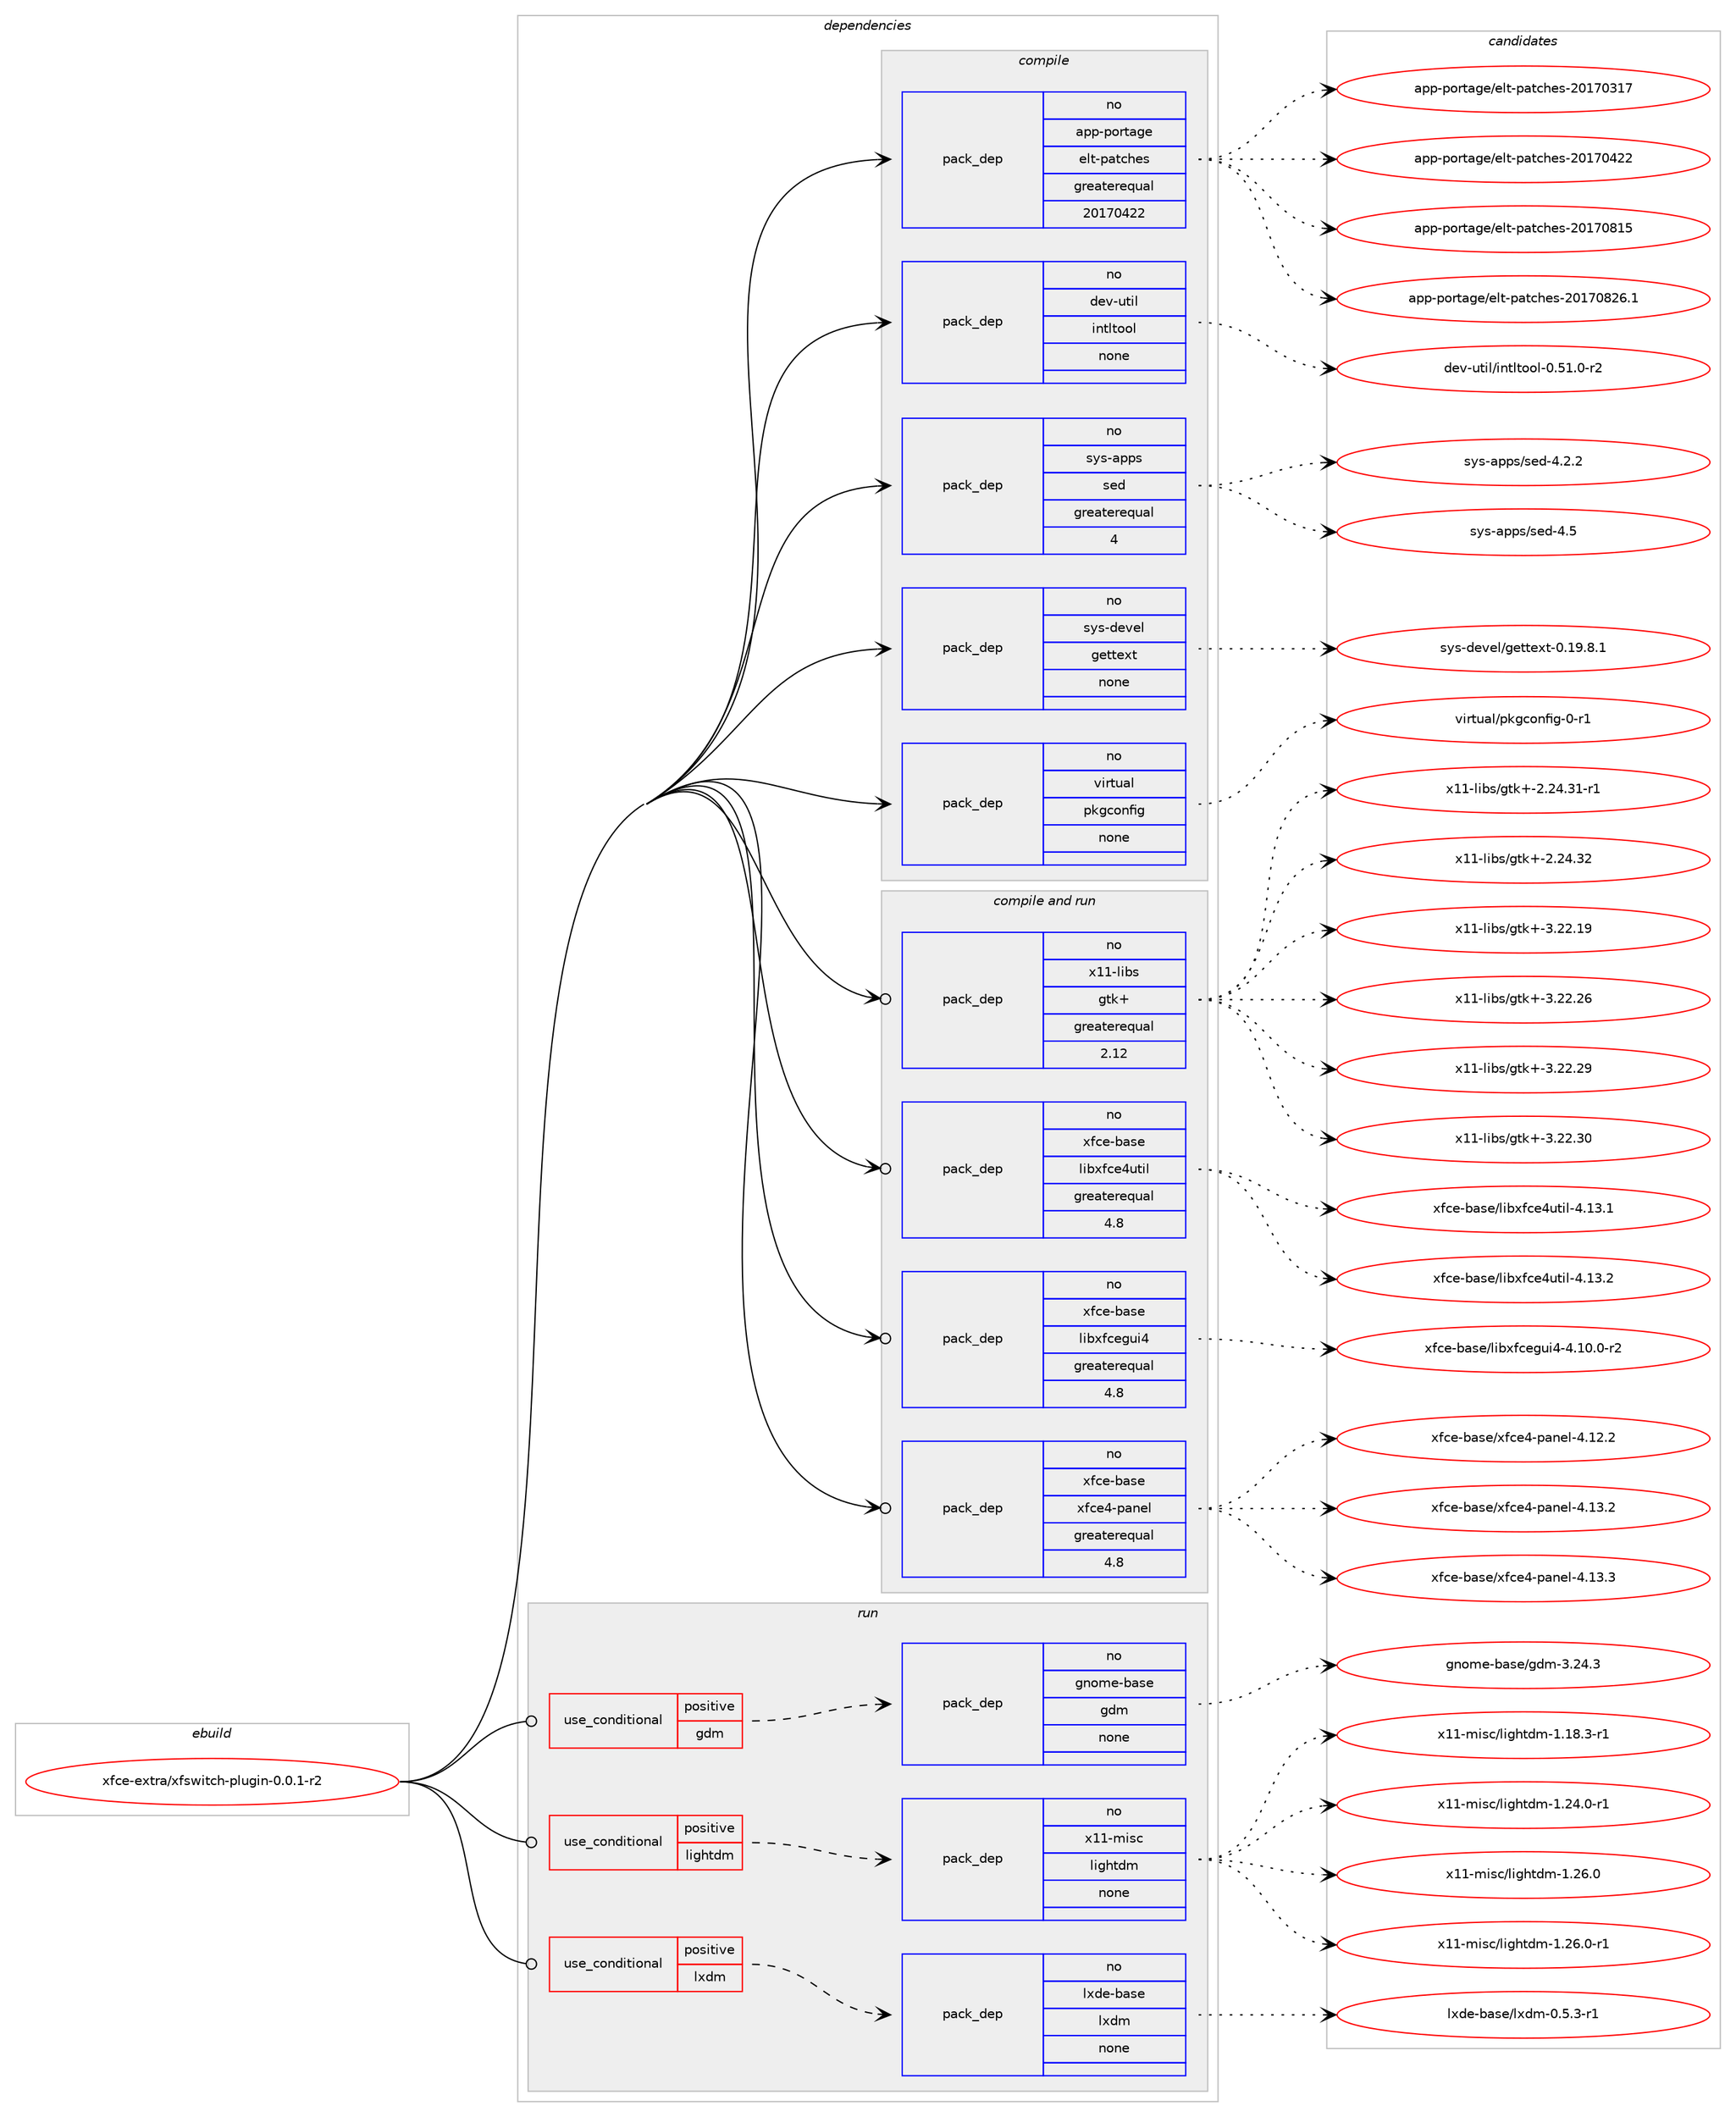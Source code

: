 digraph prolog {

# *************
# Graph options
# *************

newrank=true;
concentrate=true;
compound=true;
graph [rankdir=LR,fontname=Helvetica,fontsize=10,ranksep=1.5];#, ranksep=2.5, nodesep=0.2];
edge  [arrowhead=vee];
node  [fontname=Helvetica,fontsize=10];

# **********
# The ebuild
# **********

subgraph cluster_leftcol {
color=gray;
rank=same;
label=<<i>ebuild</i>>;
id [label="xfce-extra/xfswitch-plugin-0.0.1-r2", color=red, width=4, href="../xfce-extra/xfswitch-plugin-0.0.1-r2.svg"];
}

# ****************
# The dependencies
# ****************

subgraph cluster_midcol {
color=gray;
label=<<i>dependencies</i>>;
subgraph cluster_compile {
fillcolor="#eeeeee";
style=filled;
label=<<i>compile</i>>;
subgraph pack7948 {
dependency9991 [label=<<TABLE BORDER="0" CELLBORDER="1" CELLSPACING="0" CELLPADDING="4" WIDTH="220"><TR><TD ROWSPAN="6" CELLPADDING="30">pack_dep</TD></TR><TR><TD WIDTH="110">no</TD></TR><TR><TD>app-portage</TD></TR><TR><TD>elt-patches</TD></TR><TR><TD>greaterequal</TD></TR><TR><TD>20170422</TD></TR></TABLE>>, shape=none, color=blue];
}
id:e -> dependency9991:w [weight=20,style="solid",arrowhead="vee"];
subgraph pack7949 {
dependency9992 [label=<<TABLE BORDER="0" CELLBORDER="1" CELLSPACING="0" CELLPADDING="4" WIDTH="220"><TR><TD ROWSPAN="6" CELLPADDING="30">pack_dep</TD></TR><TR><TD WIDTH="110">no</TD></TR><TR><TD>dev-util</TD></TR><TR><TD>intltool</TD></TR><TR><TD>none</TD></TR><TR><TD></TD></TR></TABLE>>, shape=none, color=blue];
}
id:e -> dependency9992:w [weight=20,style="solid",arrowhead="vee"];
subgraph pack7950 {
dependency9993 [label=<<TABLE BORDER="0" CELLBORDER="1" CELLSPACING="0" CELLPADDING="4" WIDTH="220"><TR><TD ROWSPAN="6" CELLPADDING="30">pack_dep</TD></TR><TR><TD WIDTH="110">no</TD></TR><TR><TD>sys-apps</TD></TR><TR><TD>sed</TD></TR><TR><TD>greaterequal</TD></TR><TR><TD>4</TD></TR></TABLE>>, shape=none, color=blue];
}
id:e -> dependency9993:w [weight=20,style="solid",arrowhead="vee"];
subgraph pack7951 {
dependency9994 [label=<<TABLE BORDER="0" CELLBORDER="1" CELLSPACING="0" CELLPADDING="4" WIDTH="220"><TR><TD ROWSPAN="6" CELLPADDING="30">pack_dep</TD></TR><TR><TD WIDTH="110">no</TD></TR><TR><TD>sys-devel</TD></TR><TR><TD>gettext</TD></TR><TR><TD>none</TD></TR><TR><TD></TD></TR></TABLE>>, shape=none, color=blue];
}
id:e -> dependency9994:w [weight=20,style="solid",arrowhead="vee"];
subgraph pack7952 {
dependency9995 [label=<<TABLE BORDER="0" CELLBORDER="1" CELLSPACING="0" CELLPADDING="4" WIDTH="220"><TR><TD ROWSPAN="6" CELLPADDING="30">pack_dep</TD></TR><TR><TD WIDTH="110">no</TD></TR><TR><TD>virtual</TD></TR><TR><TD>pkgconfig</TD></TR><TR><TD>none</TD></TR><TR><TD></TD></TR></TABLE>>, shape=none, color=blue];
}
id:e -> dependency9995:w [weight=20,style="solid",arrowhead="vee"];
}
subgraph cluster_compileandrun {
fillcolor="#eeeeee";
style=filled;
label=<<i>compile and run</i>>;
subgraph pack7953 {
dependency9996 [label=<<TABLE BORDER="0" CELLBORDER="1" CELLSPACING="0" CELLPADDING="4" WIDTH="220"><TR><TD ROWSPAN="6" CELLPADDING="30">pack_dep</TD></TR><TR><TD WIDTH="110">no</TD></TR><TR><TD>x11-libs</TD></TR><TR><TD>gtk+</TD></TR><TR><TD>greaterequal</TD></TR><TR><TD>2.12</TD></TR></TABLE>>, shape=none, color=blue];
}
id:e -> dependency9996:w [weight=20,style="solid",arrowhead="odotvee"];
subgraph pack7954 {
dependency9997 [label=<<TABLE BORDER="0" CELLBORDER="1" CELLSPACING="0" CELLPADDING="4" WIDTH="220"><TR><TD ROWSPAN="6" CELLPADDING="30">pack_dep</TD></TR><TR><TD WIDTH="110">no</TD></TR><TR><TD>xfce-base</TD></TR><TR><TD>libxfce4util</TD></TR><TR><TD>greaterequal</TD></TR><TR><TD>4.8</TD></TR></TABLE>>, shape=none, color=blue];
}
id:e -> dependency9997:w [weight=20,style="solid",arrowhead="odotvee"];
subgraph pack7955 {
dependency9998 [label=<<TABLE BORDER="0" CELLBORDER="1" CELLSPACING="0" CELLPADDING="4" WIDTH="220"><TR><TD ROWSPAN="6" CELLPADDING="30">pack_dep</TD></TR><TR><TD WIDTH="110">no</TD></TR><TR><TD>xfce-base</TD></TR><TR><TD>libxfcegui4</TD></TR><TR><TD>greaterequal</TD></TR><TR><TD>4.8</TD></TR></TABLE>>, shape=none, color=blue];
}
id:e -> dependency9998:w [weight=20,style="solid",arrowhead="odotvee"];
subgraph pack7956 {
dependency9999 [label=<<TABLE BORDER="0" CELLBORDER="1" CELLSPACING="0" CELLPADDING="4" WIDTH="220"><TR><TD ROWSPAN="6" CELLPADDING="30">pack_dep</TD></TR><TR><TD WIDTH="110">no</TD></TR><TR><TD>xfce-base</TD></TR><TR><TD>xfce4-panel</TD></TR><TR><TD>greaterequal</TD></TR><TR><TD>4.8</TD></TR></TABLE>>, shape=none, color=blue];
}
id:e -> dependency9999:w [weight=20,style="solid",arrowhead="odotvee"];
}
subgraph cluster_run {
fillcolor="#eeeeee";
style=filled;
label=<<i>run</i>>;
subgraph cond1773 {
dependency10000 [label=<<TABLE BORDER="0" CELLBORDER="1" CELLSPACING="0" CELLPADDING="4"><TR><TD ROWSPAN="3" CELLPADDING="10">use_conditional</TD></TR><TR><TD>positive</TD></TR><TR><TD>gdm</TD></TR></TABLE>>, shape=none, color=red];
subgraph pack7957 {
dependency10001 [label=<<TABLE BORDER="0" CELLBORDER="1" CELLSPACING="0" CELLPADDING="4" WIDTH="220"><TR><TD ROWSPAN="6" CELLPADDING="30">pack_dep</TD></TR><TR><TD WIDTH="110">no</TD></TR><TR><TD>gnome-base</TD></TR><TR><TD>gdm</TD></TR><TR><TD>none</TD></TR><TR><TD></TD></TR></TABLE>>, shape=none, color=blue];
}
dependency10000:e -> dependency10001:w [weight=20,style="dashed",arrowhead="vee"];
}
id:e -> dependency10000:w [weight=20,style="solid",arrowhead="odot"];
subgraph cond1774 {
dependency10002 [label=<<TABLE BORDER="0" CELLBORDER="1" CELLSPACING="0" CELLPADDING="4"><TR><TD ROWSPAN="3" CELLPADDING="10">use_conditional</TD></TR><TR><TD>positive</TD></TR><TR><TD>lightdm</TD></TR></TABLE>>, shape=none, color=red];
subgraph pack7958 {
dependency10003 [label=<<TABLE BORDER="0" CELLBORDER="1" CELLSPACING="0" CELLPADDING="4" WIDTH="220"><TR><TD ROWSPAN="6" CELLPADDING="30">pack_dep</TD></TR><TR><TD WIDTH="110">no</TD></TR><TR><TD>x11-misc</TD></TR><TR><TD>lightdm</TD></TR><TR><TD>none</TD></TR><TR><TD></TD></TR></TABLE>>, shape=none, color=blue];
}
dependency10002:e -> dependency10003:w [weight=20,style="dashed",arrowhead="vee"];
}
id:e -> dependency10002:w [weight=20,style="solid",arrowhead="odot"];
subgraph cond1775 {
dependency10004 [label=<<TABLE BORDER="0" CELLBORDER="1" CELLSPACING="0" CELLPADDING="4"><TR><TD ROWSPAN="3" CELLPADDING="10">use_conditional</TD></TR><TR><TD>positive</TD></TR><TR><TD>lxdm</TD></TR></TABLE>>, shape=none, color=red];
subgraph pack7959 {
dependency10005 [label=<<TABLE BORDER="0" CELLBORDER="1" CELLSPACING="0" CELLPADDING="4" WIDTH="220"><TR><TD ROWSPAN="6" CELLPADDING="30">pack_dep</TD></TR><TR><TD WIDTH="110">no</TD></TR><TR><TD>lxde-base</TD></TR><TR><TD>lxdm</TD></TR><TR><TD>none</TD></TR><TR><TD></TD></TR></TABLE>>, shape=none, color=blue];
}
dependency10004:e -> dependency10005:w [weight=20,style="dashed",arrowhead="vee"];
}
id:e -> dependency10004:w [weight=20,style="solid",arrowhead="odot"];
}
}

# **************
# The candidates
# **************

subgraph cluster_choices {
rank=same;
color=gray;
label=<<i>candidates</i>>;

subgraph choice7948 {
color=black;
nodesep=1;
choice97112112451121111141169710310147101108116451129711699104101115455048495548514955 [label="app-portage/elt-patches-20170317", color=red, width=4,href="../app-portage/elt-patches-20170317.svg"];
choice97112112451121111141169710310147101108116451129711699104101115455048495548525050 [label="app-portage/elt-patches-20170422", color=red, width=4,href="../app-portage/elt-patches-20170422.svg"];
choice97112112451121111141169710310147101108116451129711699104101115455048495548564953 [label="app-portage/elt-patches-20170815", color=red, width=4,href="../app-portage/elt-patches-20170815.svg"];
choice971121124511211111411697103101471011081164511297116991041011154550484955485650544649 [label="app-portage/elt-patches-20170826.1", color=red, width=4,href="../app-portage/elt-patches-20170826.1.svg"];
dependency9991:e -> choice97112112451121111141169710310147101108116451129711699104101115455048495548514955:w [style=dotted,weight="100"];
dependency9991:e -> choice97112112451121111141169710310147101108116451129711699104101115455048495548525050:w [style=dotted,weight="100"];
dependency9991:e -> choice97112112451121111141169710310147101108116451129711699104101115455048495548564953:w [style=dotted,weight="100"];
dependency9991:e -> choice971121124511211111411697103101471011081164511297116991041011154550484955485650544649:w [style=dotted,weight="100"];
}
subgraph choice7949 {
color=black;
nodesep=1;
choice1001011184511711610510847105110116108116111111108454846534946484511450 [label="dev-util/intltool-0.51.0-r2", color=red, width=4,href="../dev-util/intltool-0.51.0-r2.svg"];
dependency9992:e -> choice1001011184511711610510847105110116108116111111108454846534946484511450:w [style=dotted,weight="100"];
}
subgraph choice7950 {
color=black;
nodesep=1;
choice115121115459711211211547115101100455246504650 [label="sys-apps/sed-4.2.2", color=red, width=4,href="../sys-apps/sed-4.2.2.svg"];
choice11512111545971121121154711510110045524653 [label="sys-apps/sed-4.5", color=red, width=4,href="../sys-apps/sed-4.5.svg"];
dependency9993:e -> choice115121115459711211211547115101100455246504650:w [style=dotted,weight="100"];
dependency9993:e -> choice11512111545971121121154711510110045524653:w [style=dotted,weight="100"];
}
subgraph choice7951 {
color=black;
nodesep=1;
choice1151211154510010111810110847103101116116101120116454846495746564649 [label="sys-devel/gettext-0.19.8.1", color=red, width=4,href="../sys-devel/gettext-0.19.8.1.svg"];
dependency9994:e -> choice1151211154510010111810110847103101116116101120116454846495746564649:w [style=dotted,weight="100"];
}
subgraph choice7952 {
color=black;
nodesep=1;
choice11810511411611797108471121071039911111010210510345484511449 [label="virtual/pkgconfig-0-r1", color=red, width=4,href="../virtual/pkgconfig-0-r1.svg"];
dependency9995:e -> choice11810511411611797108471121071039911111010210510345484511449:w [style=dotted,weight="100"];
}
subgraph choice7953 {
color=black;
nodesep=1;
choice12049494510810598115471031161074345504650524651494511449 [label="x11-libs/gtk+-2.24.31-r1", color=red, width=4,href="../x11-libs/gtk+-2.24.31-r1.svg"];
choice1204949451081059811547103116107434550465052465150 [label="x11-libs/gtk+-2.24.32", color=red, width=4,href="../x11-libs/gtk+-2.24.32.svg"];
choice1204949451081059811547103116107434551465050464957 [label="x11-libs/gtk+-3.22.19", color=red, width=4,href="../x11-libs/gtk+-3.22.19.svg"];
choice1204949451081059811547103116107434551465050465054 [label="x11-libs/gtk+-3.22.26", color=red, width=4,href="../x11-libs/gtk+-3.22.26.svg"];
choice1204949451081059811547103116107434551465050465057 [label="x11-libs/gtk+-3.22.29", color=red, width=4,href="../x11-libs/gtk+-3.22.29.svg"];
choice1204949451081059811547103116107434551465050465148 [label="x11-libs/gtk+-3.22.30", color=red, width=4,href="../x11-libs/gtk+-3.22.30.svg"];
dependency9996:e -> choice12049494510810598115471031161074345504650524651494511449:w [style=dotted,weight="100"];
dependency9996:e -> choice1204949451081059811547103116107434550465052465150:w [style=dotted,weight="100"];
dependency9996:e -> choice1204949451081059811547103116107434551465050464957:w [style=dotted,weight="100"];
dependency9996:e -> choice1204949451081059811547103116107434551465050465054:w [style=dotted,weight="100"];
dependency9996:e -> choice1204949451081059811547103116107434551465050465057:w [style=dotted,weight="100"];
dependency9996:e -> choice1204949451081059811547103116107434551465050465148:w [style=dotted,weight="100"];
}
subgraph choice7954 {
color=black;
nodesep=1;
choice120102991014598971151014710810598120102991015211711610510845524649514649 [label="xfce-base/libxfce4util-4.13.1", color=red, width=4,href="../xfce-base/libxfce4util-4.13.1.svg"];
choice120102991014598971151014710810598120102991015211711610510845524649514650 [label="xfce-base/libxfce4util-4.13.2", color=red, width=4,href="../xfce-base/libxfce4util-4.13.2.svg"];
dependency9997:e -> choice120102991014598971151014710810598120102991015211711610510845524649514649:w [style=dotted,weight="100"];
dependency9997:e -> choice120102991014598971151014710810598120102991015211711610510845524649514650:w [style=dotted,weight="100"];
}
subgraph choice7955 {
color=black;
nodesep=1;
choice1201029910145989711510147108105981201029910110311710552455246494846484511450 [label="xfce-base/libxfcegui4-4.10.0-r2", color=red, width=4,href="../xfce-base/libxfcegui4-4.10.0-r2.svg"];
dependency9998:e -> choice1201029910145989711510147108105981201029910110311710552455246494846484511450:w [style=dotted,weight="100"];
}
subgraph choice7956 {
color=black;
nodesep=1;
choice12010299101459897115101471201029910152451129711010110845524649504650 [label="xfce-base/xfce4-panel-4.12.2", color=red, width=4,href="../xfce-base/xfce4-panel-4.12.2.svg"];
choice12010299101459897115101471201029910152451129711010110845524649514650 [label="xfce-base/xfce4-panel-4.13.2", color=red, width=4,href="../xfce-base/xfce4-panel-4.13.2.svg"];
choice12010299101459897115101471201029910152451129711010110845524649514651 [label="xfce-base/xfce4-panel-4.13.3", color=red, width=4,href="../xfce-base/xfce4-panel-4.13.3.svg"];
dependency9999:e -> choice12010299101459897115101471201029910152451129711010110845524649504650:w [style=dotted,weight="100"];
dependency9999:e -> choice12010299101459897115101471201029910152451129711010110845524649514650:w [style=dotted,weight="100"];
dependency9999:e -> choice12010299101459897115101471201029910152451129711010110845524649514651:w [style=dotted,weight="100"];
}
subgraph choice7957 {
color=black;
nodesep=1;
choice1031101111091014598971151014710310010945514650524651 [label="gnome-base/gdm-3.24.3", color=red, width=4,href="../gnome-base/gdm-3.24.3.svg"];
dependency10001:e -> choice1031101111091014598971151014710310010945514650524651:w [style=dotted,weight="100"];
}
subgraph choice7958 {
color=black;
nodesep=1;
choice1204949451091051159947108105103104116100109454946495646514511449 [label="x11-misc/lightdm-1.18.3-r1", color=red, width=4,href="../x11-misc/lightdm-1.18.3-r1.svg"];
choice1204949451091051159947108105103104116100109454946505246484511449 [label="x11-misc/lightdm-1.24.0-r1", color=red, width=4,href="../x11-misc/lightdm-1.24.0-r1.svg"];
choice120494945109105115994710810510310411610010945494650544648 [label="x11-misc/lightdm-1.26.0", color=red, width=4,href="../x11-misc/lightdm-1.26.0.svg"];
choice1204949451091051159947108105103104116100109454946505446484511449 [label="x11-misc/lightdm-1.26.0-r1", color=red, width=4,href="../x11-misc/lightdm-1.26.0-r1.svg"];
dependency10003:e -> choice1204949451091051159947108105103104116100109454946495646514511449:w [style=dotted,weight="100"];
dependency10003:e -> choice1204949451091051159947108105103104116100109454946505246484511449:w [style=dotted,weight="100"];
dependency10003:e -> choice120494945109105115994710810510310411610010945494650544648:w [style=dotted,weight="100"];
dependency10003:e -> choice1204949451091051159947108105103104116100109454946505446484511449:w [style=dotted,weight="100"];
}
subgraph choice7959 {
color=black;
nodesep=1;
choice108120100101459897115101471081201001094548465346514511449 [label="lxde-base/lxdm-0.5.3-r1", color=red, width=4,href="../lxde-base/lxdm-0.5.3-r1.svg"];
dependency10005:e -> choice108120100101459897115101471081201001094548465346514511449:w [style=dotted,weight="100"];
}
}

}

